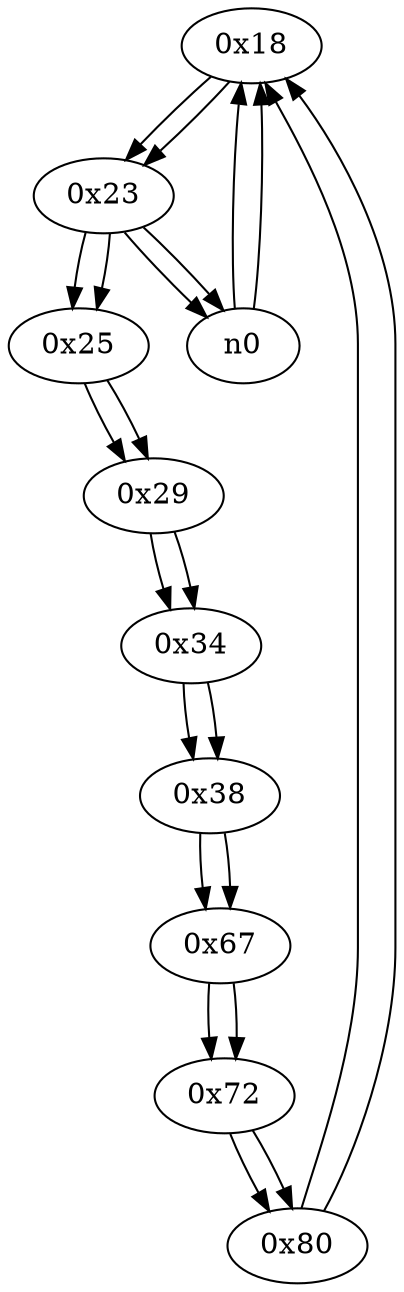digraph G{
/* nodes */
  n1 [label="0x18"]
  n2 [label="0x23"]
  n3 [label="0x25"]
  n4 [label="0x29"]
  n5 [label="0x34"]
  n6 [label="0x38"]
  n7 [label="0x67"]
  n8 [label="0x72"]
  n9 [label="0x80"]
/* edges */
n1 -> n2;
n0 -> n1;
n9 -> n1;
n0 -> n1;
n2 -> n0;
n2 -> n0;
n2 -> n3;
n1 -> n2;
n3 -> n4;
n2 -> n3;
n4 -> n5;
n3 -> n4;
n5 -> n6;
n4 -> n5;
n6 -> n7;
n5 -> n6;
n7 -> n8;
n6 -> n7;
n8 -> n9;
n7 -> n8;
n9 -> n1;
n8 -> n9;
}
